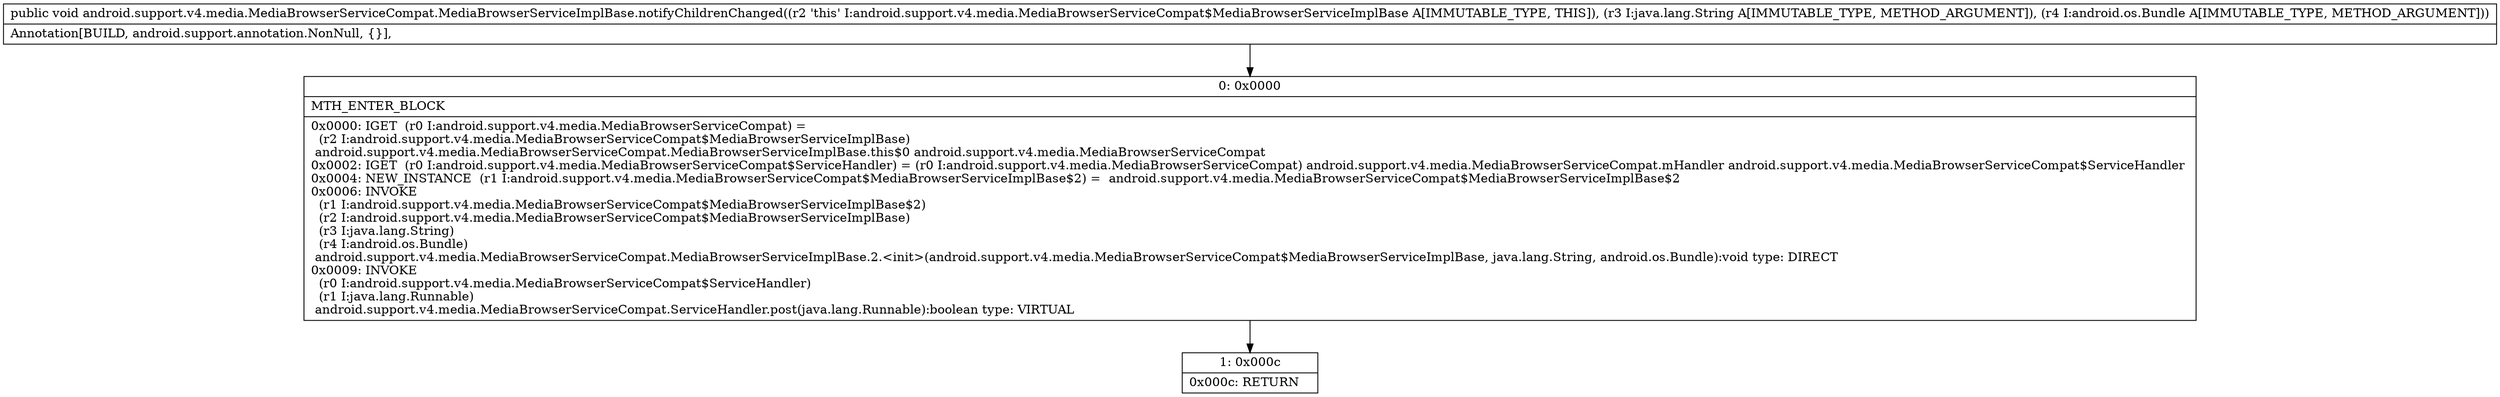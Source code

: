 digraph "CFG forandroid.support.v4.media.MediaBrowserServiceCompat.MediaBrowserServiceImplBase.notifyChildrenChanged(Ljava\/lang\/String;Landroid\/os\/Bundle;)V" {
Node_0 [shape=record,label="{0\:\ 0x0000|MTH_ENTER_BLOCK\l|0x0000: IGET  (r0 I:android.support.v4.media.MediaBrowserServiceCompat) = \l  (r2 I:android.support.v4.media.MediaBrowserServiceCompat$MediaBrowserServiceImplBase)\l android.support.v4.media.MediaBrowserServiceCompat.MediaBrowserServiceImplBase.this$0 android.support.v4.media.MediaBrowserServiceCompat \l0x0002: IGET  (r0 I:android.support.v4.media.MediaBrowserServiceCompat$ServiceHandler) = (r0 I:android.support.v4.media.MediaBrowserServiceCompat) android.support.v4.media.MediaBrowserServiceCompat.mHandler android.support.v4.media.MediaBrowserServiceCompat$ServiceHandler \l0x0004: NEW_INSTANCE  (r1 I:android.support.v4.media.MediaBrowserServiceCompat$MediaBrowserServiceImplBase$2) =  android.support.v4.media.MediaBrowserServiceCompat$MediaBrowserServiceImplBase$2 \l0x0006: INVOKE  \l  (r1 I:android.support.v4.media.MediaBrowserServiceCompat$MediaBrowserServiceImplBase$2)\l  (r2 I:android.support.v4.media.MediaBrowserServiceCompat$MediaBrowserServiceImplBase)\l  (r3 I:java.lang.String)\l  (r4 I:android.os.Bundle)\l android.support.v4.media.MediaBrowserServiceCompat.MediaBrowserServiceImplBase.2.\<init\>(android.support.v4.media.MediaBrowserServiceCompat$MediaBrowserServiceImplBase, java.lang.String, android.os.Bundle):void type: DIRECT \l0x0009: INVOKE  \l  (r0 I:android.support.v4.media.MediaBrowserServiceCompat$ServiceHandler)\l  (r1 I:java.lang.Runnable)\l android.support.v4.media.MediaBrowserServiceCompat.ServiceHandler.post(java.lang.Runnable):boolean type: VIRTUAL \l}"];
Node_1 [shape=record,label="{1\:\ 0x000c|0x000c: RETURN   \l}"];
MethodNode[shape=record,label="{public void android.support.v4.media.MediaBrowserServiceCompat.MediaBrowserServiceImplBase.notifyChildrenChanged((r2 'this' I:android.support.v4.media.MediaBrowserServiceCompat$MediaBrowserServiceImplBase A[IMMUTABLE_TYPE, THIS]), (r3 I:java.lang.String A[IMMUTABLE_TYPE, METHOD_ARGUMENT]), (r4 I:android.os.Bundle A[IMMUTABLE_TYPE, METHOD_ARGUMENT]))  | Annotation[BUILD, android.support.annotation.NonNull, \{\}], \l}"];
MethodNode -> Node_0;
Node_0 -> Node_1;
}

